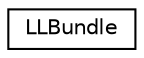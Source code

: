 digraph "Graphical Class Hierarchy"
{
 // INTERACTIVE_SVG=YES
  edge [fontname="Helvetica",fontsize="10",labelfontname="Helvetica",labelfontsize="10"];
  node [fontname="Helvetica",fontsize="10",shape=record];
  rankdir="LR";
  Node1 [label="LLBundle",height=0.2,width=0.4,color="black", fillcolor="white", style="filled",URL="$class_l_l_bundle.html"];
}
